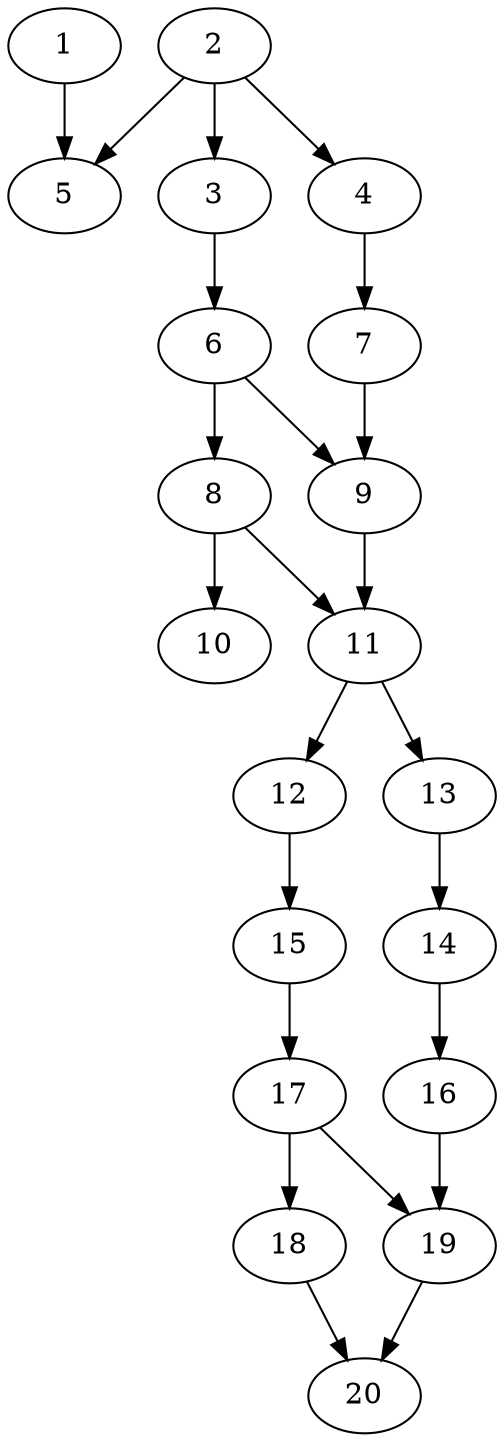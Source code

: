 // DAG automatically generated by daggen at Sat Jul 27 15:35:52 2019
// ./daggen --dot -n 20 --ccr 0.3 --fat 0.4 --regular 0.5 --density 0.6 --mindata 5242880 --maxdata 52428800 
digraph G {
  1 [size="161655467", alpha="0.10", expect_size="48496640"] 
  1 -> 5 [size ="48496640"]
  2 [size="67662507", alpha="0.00", expect_size="20298752"] 
  2 -> 3 [size ="20298752"]
  2 -> 4 [size ="20298752"]
  2 -> 5 [size ="20298752"]
  3 [size="144315733", alpha="0.02", expect_size="43294720"] 
  3 -> 6 [size ="43294720"]
  4 [size="114623147", alpha="0.17", expect_size="34386944"] 
  4 -> 7 [size ="34386944"]
  5 [size="111141547", alpha="0.10", expect_size="33342464"] 
  6 [size="40509440", alpha="0.18", expect_size="12152832"] 
  6 -> 8 [size ="12152832"]
  6 -> 9 [size ="12152832"]
  7 [size="43202560", alpha="0.18", expect_size="12960768"] 
  7 -> 9 [size ="12960768"]
  8 [size="91166720", alpha="0.03", expect_size="27350016"] 
  8 -> 10 [size ="27350016"]
  8 -> 11 [size ="27350016"]
  9 [size="138475520", alpha="0.10", expect_size="41542656"] 
  9 -> 11 [size ="41542656"]
  10 [size="165966507", alpha="0.16", expect_size="49789952"] 
  11 [size="101055147", alpha="0.20", expect_size="30316544"] 
  11 -> 12 [size ="30316544"]
  11 -> 13 [size ="30316544"]
  12 [size="20094293", alpha="0.04", expect_size="6028288"] 
  12 -> 15 [size ="6028288"]
  13 [size="22138880", alpha="0.00", expect_size="6641664"] 
  13 -> 14 [size ="6641664"]
  14 [size="37758293", alpha="0.09", expect_size="11327488"] 
  14 -> 16 [size ="11327488"]
  15 [size="168540160", alpha="0.09", expect_size="50562048"] 
  15 -> 17 [size ="50562048"]
  16 [size="88395093", alpha="0.07", expect_size="26518528"] 
  16 -> 19 [size ="26518528"]
  17 [size="75745280", alpha="0.05", expect_size="22723584"] 
  17 -> 18 [size ="22723584"]
  17 -> 19 [size ="22723584"]
  18 [size="60883627", alpha="0.16", expect_size="18265088"] 
  18 -> 20 [size ="18265088"]
  19 [size="83804160", alpha="0.15", expect_size="25141248"] 
  19 -> 20 [size ="25141248"]
  20 [size="159812267", alpha="0.19", expect_size="47943680"] 
}
